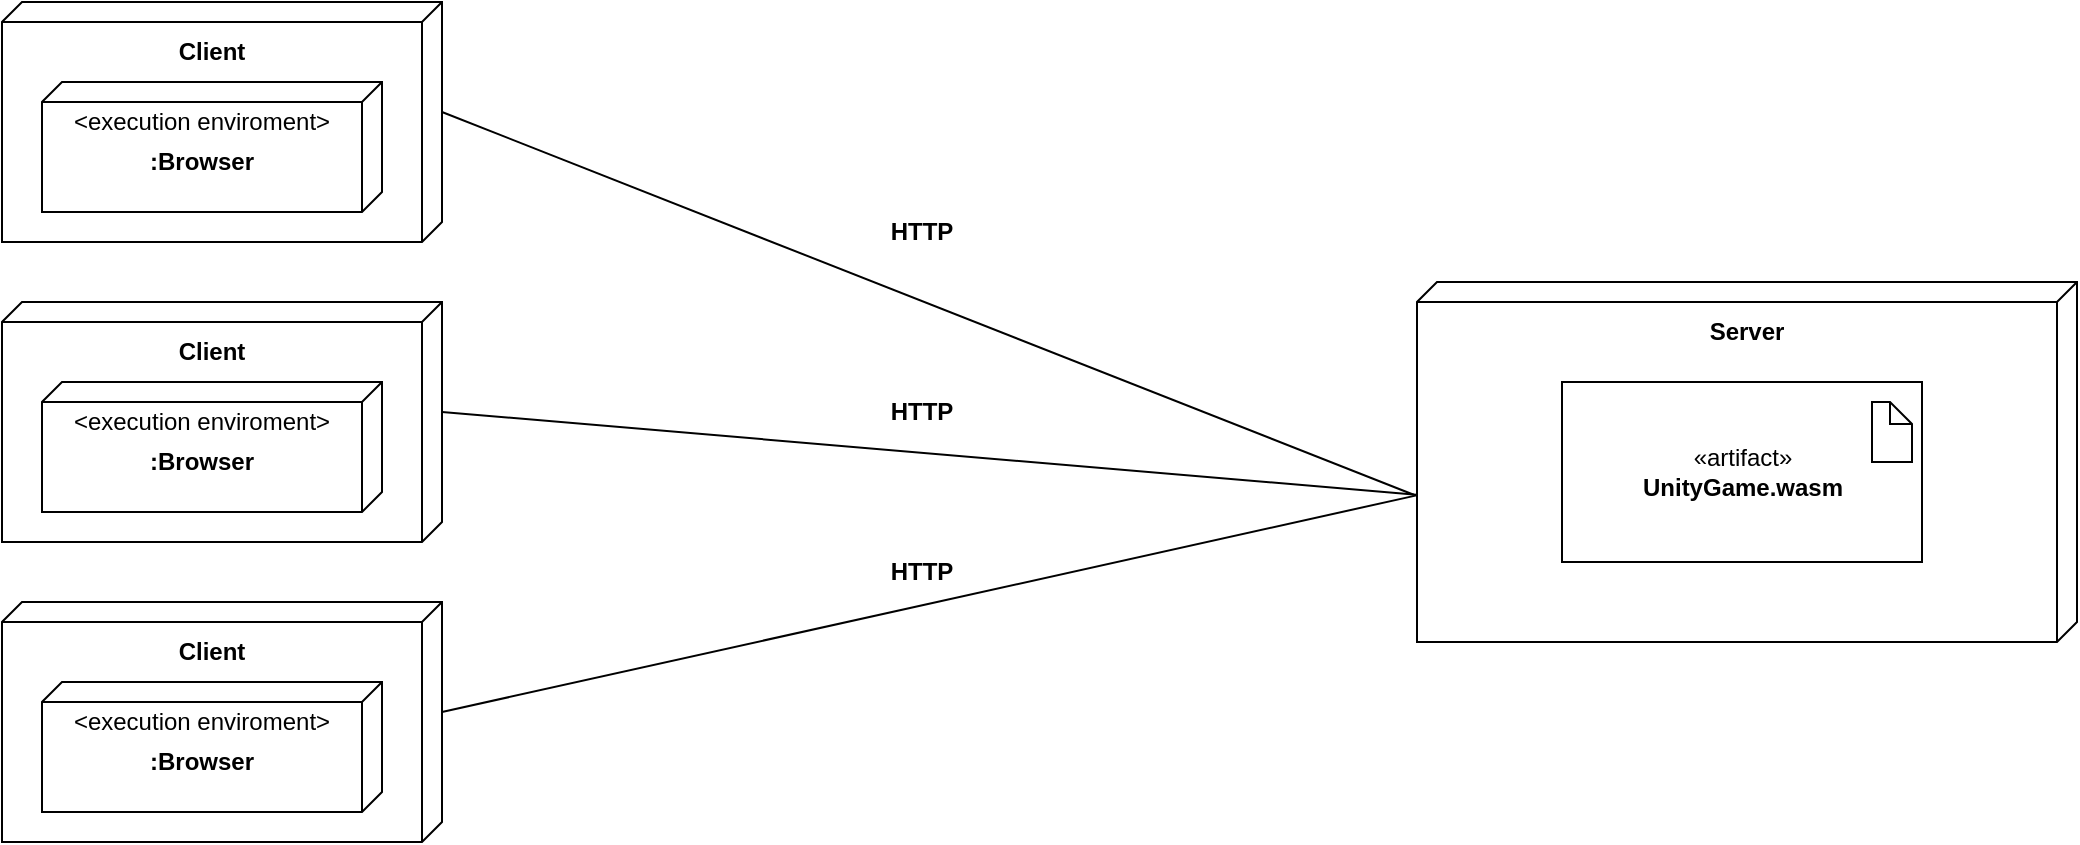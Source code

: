 <mxfile version="20.8.11" type="device"><diagram name="Page-1" id="5f0bae14-7c28-e335-631c-24af17079c00"><mxGraphModel dx="2600" dy="784" grid="1" gridSize="10" guides="1" tooltips="1" connect="1" arrows="1" fold="1" page="1" pageScale="1" pageWidth="1100" pageHeight="850" background="none" math="0" shadow="0"><root><mxCell id="0"/><mxCell id="1" parent="0"/><mxCell id="SMR5cHARC-cZDukUpKqb-2" style="rounded=0;orthogonalLoop=1;jettySize=auto;html=1;exitX=0;exitY=0;exitDx=55;exitDy=0;exitPerimeter=0;endArrow=none;endFill=0;entryX=0.591;entryY=1.005;entryDx=0;entryDy=0;entryPerimeter=0;" edge="1" parent="1" source="39150e848f15840c-1" target="39150e848f15840c-2"><mxGeometry relative="1" as="geometry"><mxPoint x="660" y="230" as="targetPoint"/></mxGeometry></mxCell><mxCell id="39150e848f15840c-2" value="" style="verticalAlign=top;align=left;spacingTop=8;spacingLeft=2;spacingRight=12;shape=cube;size=10;direction=south;fontStyle=4;html=1;rounded=0;shadow=0;comic=0;labelBackgroundColor=none;strokeWidth=1;fontFamily=Verdana;fontSize=12" parent="1" vertex="1"><mxGeometry x="657.5" y="270" width="330" height="180" as="geometry"/></mxCell><mxCell id="TnyLx2eH7FiExOZGZdqF-7" value="&lt;b&gt;Server&lt;/b&gt;" style="text;html=1;strokeColor=none;fillColor=none;align=center;verticalAlign=middle;whiteSpace=wrap;rounded=0;" parent="1" vertex="1"><mxGeometry x="740" y="280" width="165" height="30" as="geometry"/></mxCell><mxCell id="SMR5cHARC-cZDukUpKqb-3" value="&lt;b&gt;HTTP&lt;/b&gt;" style="text;html=1;strokeColor=none;fillColor=none;align=center;verticalAlign=middle;whiteSpace=wrap;rounded=0;" vertex="1" parent="1"><mxGeometry x="380" y="230" width="60" height="30" as="geometry"/></mxCell><mxCell id="SMR5cHARC-cZDukUpKqb-8" value="" style="group" vertex="1" connectable="0" parent="1"><mxGeometry x="730" y="320" width="180" height="90" as="geometry"/></mxCell><mxCell id="SMR5cHARC-cZDukUpKqb-4" value="«artifact»&lt;br&gt;&lt;b&gt;UnityGame.wasm&lt;/b&gt;" style="html=1;dropTarget=0;" vertex="1" parent="SMR5cHARC-cZDukUpKqb-8"><mxGeometry width="180" height="90" as="geometry"/></mxCell><mxCell id="SMR5cHARC-cZDukUpKqb-7" value="" style="shape=note;size=11;whiteSpace=wrap;html=1;" vertex="1" parent="SMR5cHARC-cZDukUpKqb-8"><mxGeometry x="155" y="10" width="20" height="30" as="geometry"/></mxCell><mxCell id="SMR5cHARC-cZDukUpKqb-10" value="" style="group" vertex="1" connectable="0" parent="1"><mxGeometry x="-50" y="130" width="220" height="120" as="geometry"/></mxCell><mxCell id="39150e848f15840c-1" value="" style="verticalAlign=top;align=left;spacingTop=8;spacingLeft=2;spacingRight=12;shape=cube;size=10;direction=south;fontStyle=4;html=1;rounded=0;shadow=0;comic=0;labelBackgroundColor=none;strokeWidth=1;fontFamily=Verdana;fontSize=12" parent="SMR5cHARC-cZDukUpKqb-10" vertex="1"><mxGeometry width="220" height="120" as="geometry"/></mxCell><mxCell id="TnyLx2eH7FiExOZGZdqF-2" value="" style="verticalAlign=top;align=left;spacingTop=8;spacingLeft=2;spacingRight=12;shape=cube;size=10;direction=south;fontStyle=4;html=1;rounded=0;shadow=0;comic=0;labelBackgroundColor=none;strokeWidth=1;fontFamily=Verdana;fontSize=12" parent="SMR5cHARC-cZDukUpKqb-10" vertex="1"><mxGeometry x="20" y="40" width="170" height="65" as="geometry"/></mxCell><mxCell id="TnyLx2eH7FiExOZGZdqF-17" value="&amp;lt;execution enviroment&amp;gt;" style="text;html=1;strokeColor=none;fillColor=none;align=center;verticalAlign=middle;whiteSpace=wrap;rounded=0;" parent="TnyLx2eH7FiExOZGZdqF-2" vertex="1"><mxGeometry y="5" width="160" height="30" as="geometry"/></mxCell><mxCell id="TnyLx2eH7FiExOZGZdqF-18" value="&lt;b&gt;:Browser&lt;/b&gt;" style="text;html=1;strokeColor=none;fillColor=none;align=center;verticalAlign=middle;whiteSpace=wrap;rounded=0;" parent="TnyLx2eH7FiExOZGZdqF-2" vertex="1"><mxGeometry x="50" y="25" width="60" height="30" as="geometry"/></mxCell><mxCell id="TnyLx2eH7FiExOZGZdqF-3" value="&lt;b&gt;Client&lt;/b&gt;" style="text;html=1;strokeColor=none;fillColor=none;align=center;verticalAlign=middle;whiteSpace=wrap;rounded=0;" parent="SMR5cHARC-cZDukUpKqb-10" vertex="1"><mxGeometry x="75" y="10" width="60" height="30" as="geometry"/></mxCell><mxCell id="SMR5cHARC-cZDukUpKqb-11" value="" style="group" vertex="1" connectable="0" parent="1"><mxGeometry x="-50" y="280" width="220" height="120" as="geometry"/></mxCell><mxCell id="SMR5cHARC-cZDukUpKqb-12" value="" style="verticalAlign=top;align=left;spacingTop=8;spacingLeft=2;spacingRight=12;shape=cube;size=10;direction=south;fontStyle=4;html=1;rounded=0;shadow=0;comic=0;labelBackgroundColor=none;strokeWidth=1;fontFamily=Verdana;fontSize=12" vertex="1" parent="SMR5cHARC-cZDukUpKqb-11"><mxGeometry width="220" height="120" as="geometry"/></mxCell><mxCell id="SMR5cHARC-cZDukUpKqb-13" value="" style="verticalAlign=top;align=left;spacingTop=8;spacingLeft=2;spacingRight=12;shape=cube;size=10;direction=south;fontStyle=4;html=1;rounded=0;shadow=0;comic=0;labelBackgroundColor=none;strokeWidth=1;fontFamily=Verdana;fontSize=12" vertex="1" parent="SMR5cHARC-cZDukUpKqb-11"><mxGeometry x="20" y="40" width="170" height="65" as="geometry"/></mxCell><mxCell id="SMR5cHARC-cZDukUpKqb-14" value="&amp;lt;execution enviroment&amp;gt;" style="text;html=1;strokeColor=none;fillColor=none;align=center;verticalAlign=middle;whiteSpace=wrap;rounded=0;" vertex="1" parent="SMR5cHARC-cZDukUpKqb-13"><mxGeometry y="5" width="160" height="30" as="geometry"/></mxCell><mxCell id="SMR5cHARC-cZDukUpKqb-15" value="&lt;b&gt;:Browser&lt;/b&gt;" style="text;html=1;strokeColor=none;fillColor=none;align=center;verticalAlign=middle;whiteSpace=wrap;rounded=0;" vertex="1" parent="SMR5cHARC-cZDukUpKqb-13"><mxGeometry x="50" y="25" width="60" height="30" as="geometry"/></mxCell><mxCell id="SMR5cHARC-cZDukUpKqb-16" value="&lt;b&gt;Client&lt;/b&gt;" style="text;html=1;strokeColor=none;fillColor=none;align=center;verticalAlign=middle;whiteSpace=wrap;rounded=0;" vertex="1" parent="SMR5cHARC-cZDukUpKqb-11"><mxGeometry x="75" y="10" width="60" height="30" as="geometry"/></mxCell><mxCell id="SMR5cHARC-cZDukUpKqb-17" style="edgeStyle=none;rounded=0;orthogonalLoop=1;jettySize=auto;html=1;exitX=0;exitY=0;exitDx=55;exitDy=0;exitPerimeter=0;entryX=0.591;entryY=1.001;entryDx=0;entryDy=0;entryPerimeter=0;endArrow=none;endFill=0;" edge="1" parent="1" source="SMR5cHARC-cZDukUpKqb-12" target="39150e848f15840c-2"><mxGeometry relative="1" as="geometry"/></mxCell><mxCell id="SMR5cHARC-cZDukUpKqb-18" value="&lt;b&gt;HTTP&lt;/b&gt;" style="text;html=1;strokeColor=none;fillColor=none;align=center;verticalAlign=middle;whiteSpace=wrap;rounded=0;" vertex="1" parent="1"><mxGeometry x="380" y="320" width="60" height="30" as="geometry"/></mxCell><mxCell id="SMR5cHARC-cZDukUpKqb-19" value="" style="group" vertex="1" connectable="0" parent="1"><mxGeometry x="-50" y="430" width="220" height="120" as="geometry"/></mxCell><mxCell id="SMR5cHARC-cZDukUpKqb-20" value="" style="verticalAlign=top;align=left;spacingTop=8;spacingLeft=2;spacingRight=12;shape=cube;size=10;direction=south;fontStyle=4;html=1;rounded=0;shadow=0;comic=0;labelBackgroundColor=none;strokeWidth=1;fontFamily=Verdana;fontSize=12" vertex="1" parent="SMR5cHARC-cZDukUpKqb-19"><mxGeometry width="220" height="120" as="geometry"/></mxCell><mxCell id="SMR5cHARC-cZDukUpKqb-21" value="" style="verticalAlign=top;align=left;spacingTop=8;spacingLeft=2;spacingRight=12;shape=cube;size=10;direction=south;fontStyle=4;html=1;rounded=0;shadow=0;comic=0;labelBackgroundColor=none;strokeWidth=1;fontFamily=Verdana;fontSize=12" vertex="1" parent="SMR5cHARC-cZDukUpKqb-19"><mxGeometry x="20" y="40" width="170" height="65" as="geometry"/></mxCell><mxCell id="SMR5cHARC-cZDukUpKqb-22" value="&amp;lt;execution enviroment&amp;gt;" style="text;html=1;strokeColor=none;fillColor=none;align=center;verticalAlign=middle;whiteSpace=wrap;rounded=0;" vertex="1" parent="SMR5cHARC-cZDukUpKqb-21"><mxGeometry y="5" width="160" height="30" as="geometry"/></mxCell><mxCell id="SMR5cHARC-cZDukUpKqb-23" value="&lt;b&gt;:Browser&lt;/b&gt;" style="text;html=1;strokeColor=none;fillColor=none;align=center;verticalAlign=middle;whiteSpace=wrap;rounded=0;" vertex="1" parent="SMR5cHARC-cZDukUpKqb-21"><mxGeometry x="50" y="25" width="60" height="30" as="geometry"/></mxCell><mxCell id="SMR5cHARC-cZDukUpKqb-24" value="&lt;b&gt;Client&lt;/b&gt;" style="text;html=1;strokeColor=none;fillColor=none;align=center;verticalAlign=middle;whiteSpace=wrap;rounded=0;" vertex="1" parent="SMR5cHARC-cZDukUpKqb-19"><mxGeometry x="75" y="10" width="60" height="30" as="geometry"/></mxCell><mxCell id="SMR5cHARC-cZDukUpKqb-25" style="edgeStyle=none;rounded=0;orthogonalLoop=1;jettySize=auto;html=1;exitX=0;exitY=0;exitDx=55;exitDy=0;exitPerimeter=0;entryX=0.592;entryY=0.999;entryDx=0;entryDy=0;entryPerimeter=0;endArrow=none;endFill=0;" edge="1" parent="1" source="SMR5cHARC-cZDukUpKqb-20" target="39150e848f15840c-2"><mxGeometry relative="1" as="geometry"/></mxCell><mxCell id="SMR5cHARC-cZDukUpKqb-26" value="&lt;b&gt;HTTP&lt;/b&gt;" style="text;html=1;strokeColor=none;fillColor=none;align=center;verticalAlign=middle;whiteSpace=wrap;rounded=0;" vertex="1" parent="1"><mxGeometry x="380" y="400" width="60" height="30" as="geometry"/></mxCell></root></mxGraphModel></diagram></mxfile>